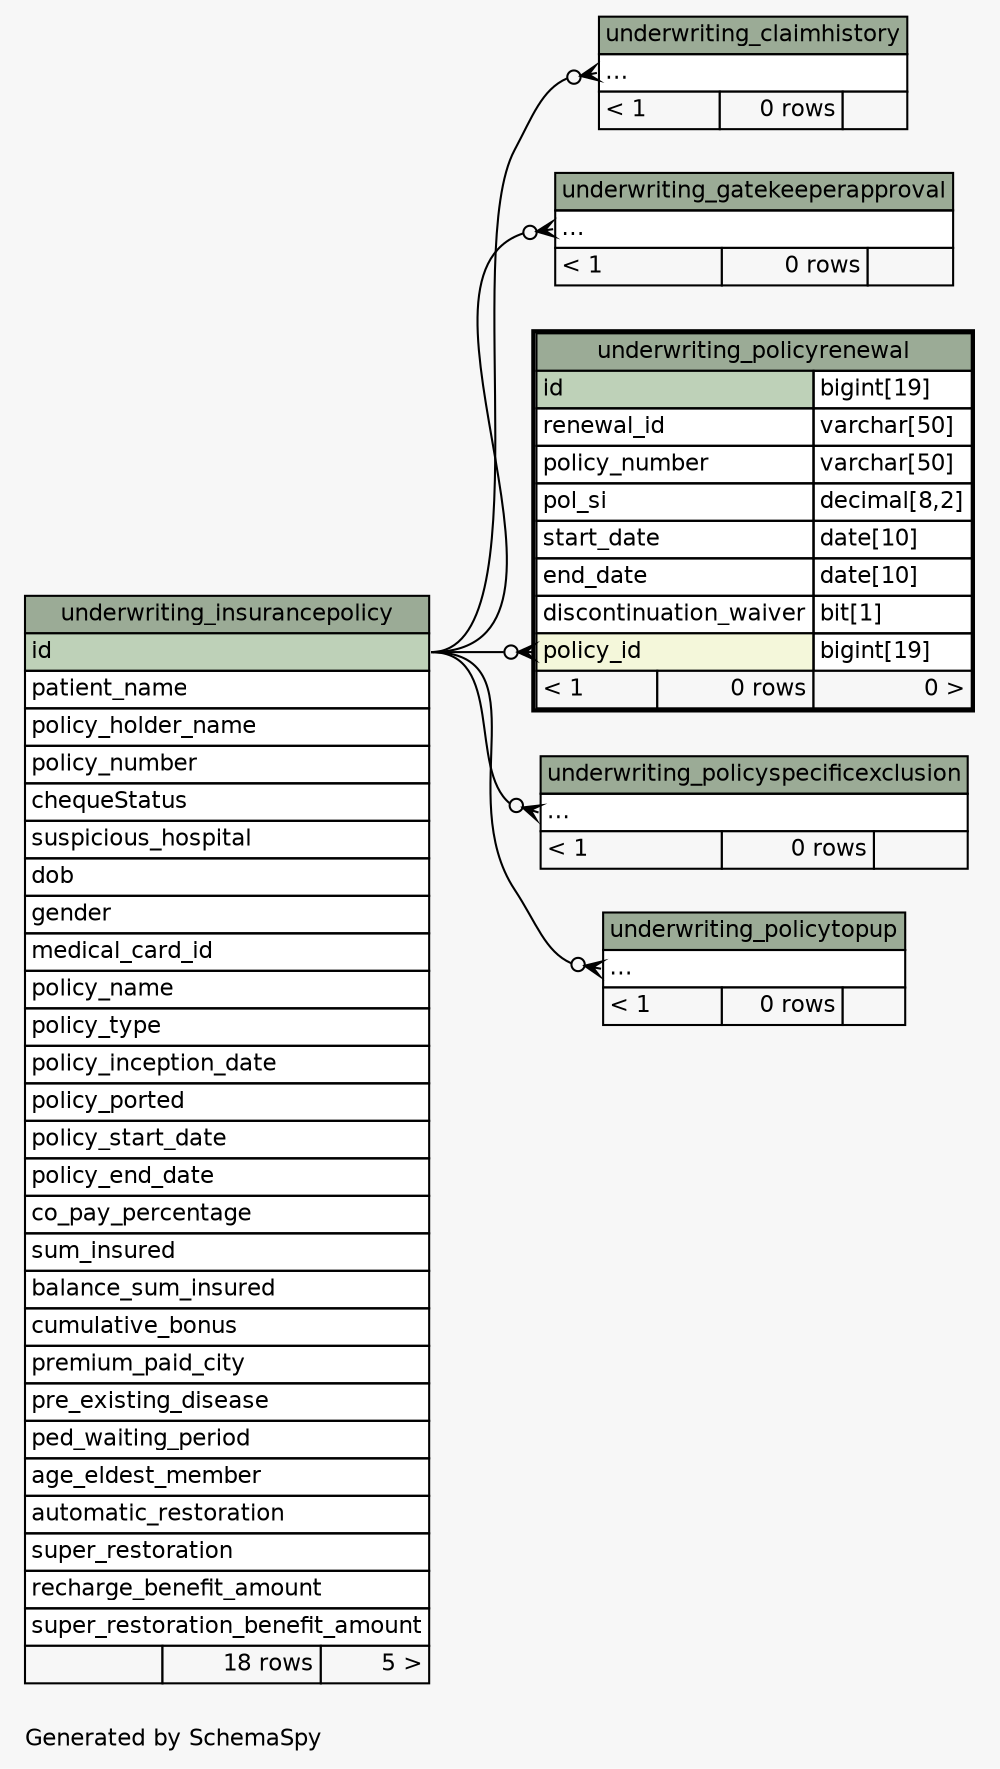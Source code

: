 // dot 6.0.1 on Linux 5.19.13-zen1-1-zen
// SchemaSpy rev 590
digraph "twoDegreesRelationshipsDiagram" {
  graph [
    rankdir="RL"
    bgcolor="#f7f7f7"
    label="\nGenerated by SchemaSpy"
    labeljust="l"
    nodesep="0.18"
    ranksep="0.46"
    fontname="Helvetica"
    fontsize="11"
  ];
  node [
    fontname="Helvetica"
    fontsize="11"
    shape="plaintext"
  ];
  edge [
    arrowsize="0.8"
  ];
  "underwriting_claimhistory":"elipses":w -> "underwriting_insurancepolicy":"id":e [arrowhead=none dir=back arrowtail=crowodot];
  "underwriting_gatekeeperapproval":"elipses":w -> "underwriting_insurancepolicy":"id":e [arrowhead=none dir=back arrowtail=crowodot];
  "underwriting_policyrenewal":"policy_id":w -> "underwriting_insurancepolicy":"id":e [arrowhead=none dir=back arrowtail=crowodot];
  "underwriting_policyspecificexclusion":"elipses":w -> "underwriting_insurancepolicy":"id":e [arrowhead=none dir=back arrowtail=crowodot];
  "underwriting_policytopup":"elipses":w -> "underwriting_insurancepolicy":"id":e [arrowhead=none dir=back arrowtail=crowodot];
  "underwriting_claimhistory" [
    label=<
    <TABLE BORDER="0" CELLBORDER="1" CELLSPACING="0" BGCOLOR="#ffffff">
      <TR><TD COLSPAN="3" BGCOLOR="#9bab96" ALIGN="CENTER">underwriting_claimhistory</TD></TR>
      <TR><TD PORT="elipses" COLSPAN="3" ALIGN="LEFT">...</TD></TR>
      <TR><TD ALIGN="LEFT" BGCOLOR="#f7f7f7">&lt; 1</TD><TD ALIGN="RIGHT" BGCOLOR="#f7f7f7">0 rows</TD><TD ALIGN="RIGHT" BGCOLOR="#f7f7f7">  </TD></TR>
    </TABLE>>
    URL="underwriting_claimhistory.html"
    tooltip="underwriting_claimhistory"
  ];
  "underwriting_gatekeeperapproval" [
    label=<
    <TABLE BORDER="0" CELLBORDER="1" CELLSPACING="0" BGCOLOR="#ffffff">
      <TR><TD COLSPAN="3" BGCOLOR="#9bab96" ALIGN="CENTER">underwriting_gatekeeperapproval</TD></TR>
      <TR><TD PORT="elipses" COLSPAN="3" ALIGN="LEFT">...</TD></TR>
      <TR><TD ALIGN="LEFT" BGCOLOR="#f7f7f7">&lt; 1</TD><TD ALIGN="RIGHT" BGCOLOR="#f7f7f7">0 rows</TD><TD ALIGN="RIGHT" BGCOLOR="#f7f7f7">  </TD></TR>
    </TABLE>>
    URL="underwriting_gatekeeperapproval.html"
    tooltip="underwriting_gatekeeperapproval"
  ];
  "underwriting_insurancepolicy" [
    label=<
    <TABLE BORDER="0" CELLBORDER="1" CELLSPACING="0" BGCOLOR="#ffffff">
      <TR><TD COLSPAN="3" BGCOLOR="#9bab96" ALIGN="CENTER">underwriting_insurancepolicy</TD></TR>
      <TR><TD PORT="id" COLSPAN="3" BGCOLOR="#bed1b8" ALIGN="LEFT">id</TD></TR>
      <TR><TD PORT="patient_name" COLSPAN="3" ALIGN="LEFT">patient_name</TD></TR>
      <TR><TD PORT="policy_holder_name" COLSPAN="3" ALIGN="LEFT">policy_holder_name</TD></TR>
      <TR><TD PORT="policy_number" COLSPAN="3" ALIGN="LEFT">policy_number</TD></TR>
      <TR><TD PORT="chequeStatus" COLSPAN="3" ALIGN="LEFT">chequeStatus</TD></TR>
      <TR><TD PORT="suspicious_hospital" COLSPAN="3" ALIGN="LEFT">suspicious_hospital</TD></TR>
      <TR><TD PORT="dob" COLSPAN="3" ALIGN="LEFT">dob</TD></TR>
      <TR><TD PORT="gender" COLSPAN="3" ALIGN="LEFT">gender</TD></TR>
      <TR><TD PORT="medical_card_id" COLSPAN="3" ALIGN="LEFT">medical_card_id</TD></TR>
      <TR><TD PORT="policy_name" COLSPAN="3" ALIGN="LEFT">policy_name</TD></TR>
      <TR><TD PORT="policy_type" COLSPAN="3" ALIGN="LEFT">policy_type</TD></TR>
      <TR><TD PORT="policy_inception_date" COLSPAN="3" ALIGN="LEFT">policy_inception_date</TD></TR>
      <TR><TD PORT="policy_ported" COLSPAN="3" ALIGN="LEFT">policy_ported</TD></TR>
      <TR><TD PORT="policy_start_date" COLSPAN="3" ALIGN="LEFT">policy_start_date</TD></TR>
      <TR><TD PORT="policy_end_date" COLSPAN="3" ALIGN="LEFT">policy_end_date</TD></TR>
      <TR><TD PORT="co_pay_percentage" COLSPAN="3" ALIGN="LEFT">co_pay_percentage</TD></TR>
      <TR><TD PORT="sum_insured" COLSPAN="3" ALIGN="LEFT">sum_insured</TD></TR>
      <TR><TD PORT="balance_sum_insured" COLSPAN="3" ALIGN="LEFT">balance_sum_insured</TD></TR>
      <TR><TD PORT="cumulative_bonus" COLSPAN="3" ALIGN="LEFT">cumulative_bonus</TD></TR>
      <TR><TD PORT="premium_paid_city" COLSPAN="3" ALIGN="LEFT">premium_paid_city</TD></TR>
      <TR><TD PORT="pre_existing_disease" COLSPAN="3" ALIGN="LEFT">pre_existing_disease</TD></TR>
      <TR><TD PORT="ped_waiting_period" COLSPAN="3" ALIGN="LEFT">ped_waiting_period</TD></TR>
      <TR><TD PORT="age_eldest_member" COLSPAN="3" ALIGN="LEFT">age_eldest_member</TD></TR>
      <TR><TD PORT="automatic_restoration" COLSPAN="3" ALIGN="LEFT">automatic_restoration</TD></TR>
      <TR><TD PORT="super_restoration" COLSPAN="3" ALIGN="LEFT">super_restoration</TD></TR>
      <TR><TD PORT="recharge_benefit_amount" COLSPAN="3" ALIGN="LEFT">recharge_benefit_amount</TD></TR>
      <TR><TD PORT="super_restoration_benefit_amount" COLSPAN="3" ALIGN="LEFT">super_restoration_benefit_amount</TD></TR>
      <TR><TD ALIGN="LEFT" BGCOLOR="#f7f7f7">  </TD><TD ALIGN="RIGHT" BGCOLOR="#f7f7f7">18 rows</TD><TD ALIGN="RIGHT" BGCOLOR="#f7f7f7">5 &gt;</TD></TR>
    </TABLE>>
    URL="underwriting_insurancepolicy.html"
    tooltip="underwriting_insurancepolicy"
  ];
  "underwriting_policyrenewal" [
    label=<
    <TABLE BORDER="2" CELLBORDER="1" CELLSPACING="0" BGCOLOR="#ffffff">
      <TR><TD COLSPAN="3" BGCOLOR="#9bab96" ALIGN="CENTER">underwriting_policyrenewal</TD></TR>
      <TR><TD PORT="id" COLSPAN="2" BGCOLOR="#bed1b8" ALIGN="LEFT">id</TD><TD PORT="id.type" ALIGN="LEFT">bigint[19]</TD></TR>
      <TR><TD PORT="renewal_id" COLSPAN="2" ALIGN="LEFT">renewal_id</TD><TD PORT="renewal_id.type" ALIGN="LEFT">varchar[50]</TD></TR>
      <TR><TD PORT="policy_number" COLSPAN="2" ALIGN="LEFT">policy_number</TD><TD PORT="policy_number.type" ALIGN="LEFT">varchar[50]</TD></TR>
      <TR><TD PORT="pol_si" COLSPAN="2" ALIGN="LEFT">pol_si</TD><TD PORT="pol_si.type" ALIGN="LEFT">decimal[8,2]</TD></TR>
      <TR><TD PORT="start_date" COLSPAN="2" ALIGN="LEFT">start_date</TD><TD PORT="start_date.type" ALIGN="LEFT">date[10]</TD></TR>
      <TR><TD PORT="end_date" COLSPAN="2" ALIGN="LEFT">end_date</TD><TD PORT="end_date.type" ALIGN="LEFT">date[10]</TD></TR>
      <TR><TD PORT="discontinuation_waiver" COLSPAN="2" ALIGN="LEFT">discontinuation_waiver</TD><TD PORT="discontinuation_waiver.type" ALIGN="LEFT">bit[1]</TD></TR>
      <TR><TD PORT="policy_id" COLSPAN="2" BGCOLOR="#f4f7da" ALIGN="LEFT">policy_id</TD><TD PORT="policy_id.type" ALIGN="LEFT">bigint[19]</TD></TR>
      <TR><TD ALIGN="LEFT" BGCOLOR="#f7f7f7">&lt; 1</TD><TD ALIGN="RIGHT" BGCOLOR="#f7f7f7">0 rows</TD><TD ALIGN="RIGHT" BGCOLOR="#f7f7f7">0 &gt;</TD></TR>
    </TABLE>>
    URL="underwriting_policyrenewal.html"
    tooltip="underwriting_policyrenewal"
  ];
  "underwriting_policyspecificexclusion" [
    label=<
    <TABLE BORDER="0" CELLBORDER="1" CELLSPACING="0" BGCOLOR="#ffffff">
      <TR><TD COLSPAN="3" BGCOLOR="#9bab96" ALIGN="CENTER">underwriting_policyspecificexclusion</TD></TR>
      <TR><TD PORT="elipses" COLSPAN="3" ALIGN="LEFT">...</TD></TR>
      <TR><TD ALIGN="LEFT" BGCOLOR="#f7f7f7">&lt; 1</TD><TD ALIGN="RIGHT" BGCOLOR="#f7f7f7">0 rows</TD><TD ALIGN="RIGHT" BGCOLOR="#f7f7f7">  </TD></TR>
    </TABLE>>
    URL="underwriting_policyspecificexclusion.html"
    tooltip="underwriting_policyspecificexclusion"
  ];
  "underwriting_policytopup" [
    label=<
    <TABLE BORDER="0" CELLBORDER="1" CELLSPACING="0" BGCOLOR="#ffffff">
      <TR><TD COLSPAN="3" BGCOLOR="#9bab96" ALIGN="CENTER">underwriting_policytopup</TD></TR>
      <TR><TD PORT="elipses" COLSPAN="3" ALIGN="LEFT">...</TD></TR>
      <TR><TD ALIGN="LEFT" BGCOLOR="#f7f7f7">&lt; 1</TD><TD ALIGN="RIGHT" BGCOLOR="#f7f7f7">0 rows</TD><TD ALIGN="RIGHT" BGCOLOR="#f7f7f7">  </TD></TR>
    </TABLE>>
    URL="underwriting_policytopup.html"
    tooltip="underwriting_policytopup"
  ];
}
